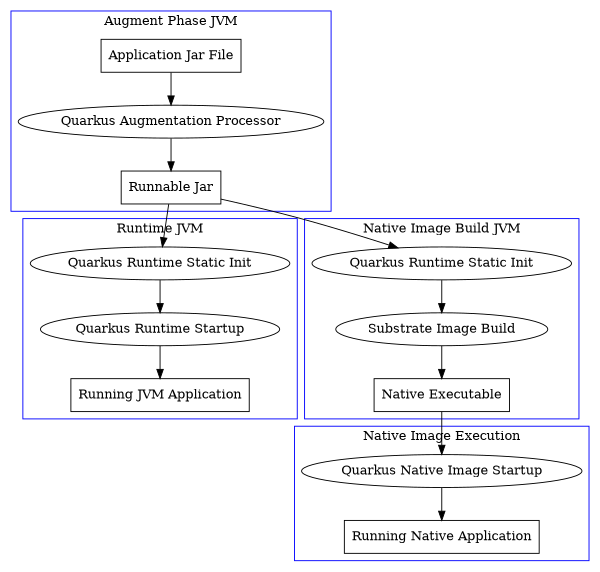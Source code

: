 digraph G {
    size ="4,4";
    subgraph cluster_augment {
        label="Augment Phase JVM"
        color=blue
        appjar [shape=box, label="Application Jar File"];
        augmentor [shape=oval, label="Quarkus Augmentation Processor"];
        runner [shape=box, label="Runnable Jar"];
        appjar -> augmentor -> runner;
    }


    subgraph cluster_runjvm {
        label="Runtime JVM"
        color=blue
        runtimestatic [shape=oval, label="Quarkus Runtime Static Init"];
        runtimestart [shape=oval, label="Quarkus Runtime Startup"];
        running [shape=box, label="Running JVM Application"];
        runner -> runtimestatic -> runtimestart -> running;
    }

    subgraph cluster_native_image_build {
        label="Native Image Build JVM"
        color=blue
        imagestatic [shape=oval, label="Quarkus Runtime Static Init"];
        nativeimageprocess [shape=oval, label="Substrate Image Build"];
        nativeimage [shape=box, label="Native Executable"];
        runner -> imagestatic -> nativeimageprocess -> nativeimage;
    }


    subgraph cluster_runnative {
        label="Native Image Execution"
        color=blue
        nativestart [shape=oval, label="Quarkus Native Image Startup"];
        runningnative [shape=box, label="Running Native Application"];
        nativeimage -> nativestart -> runningnative;
    }
}